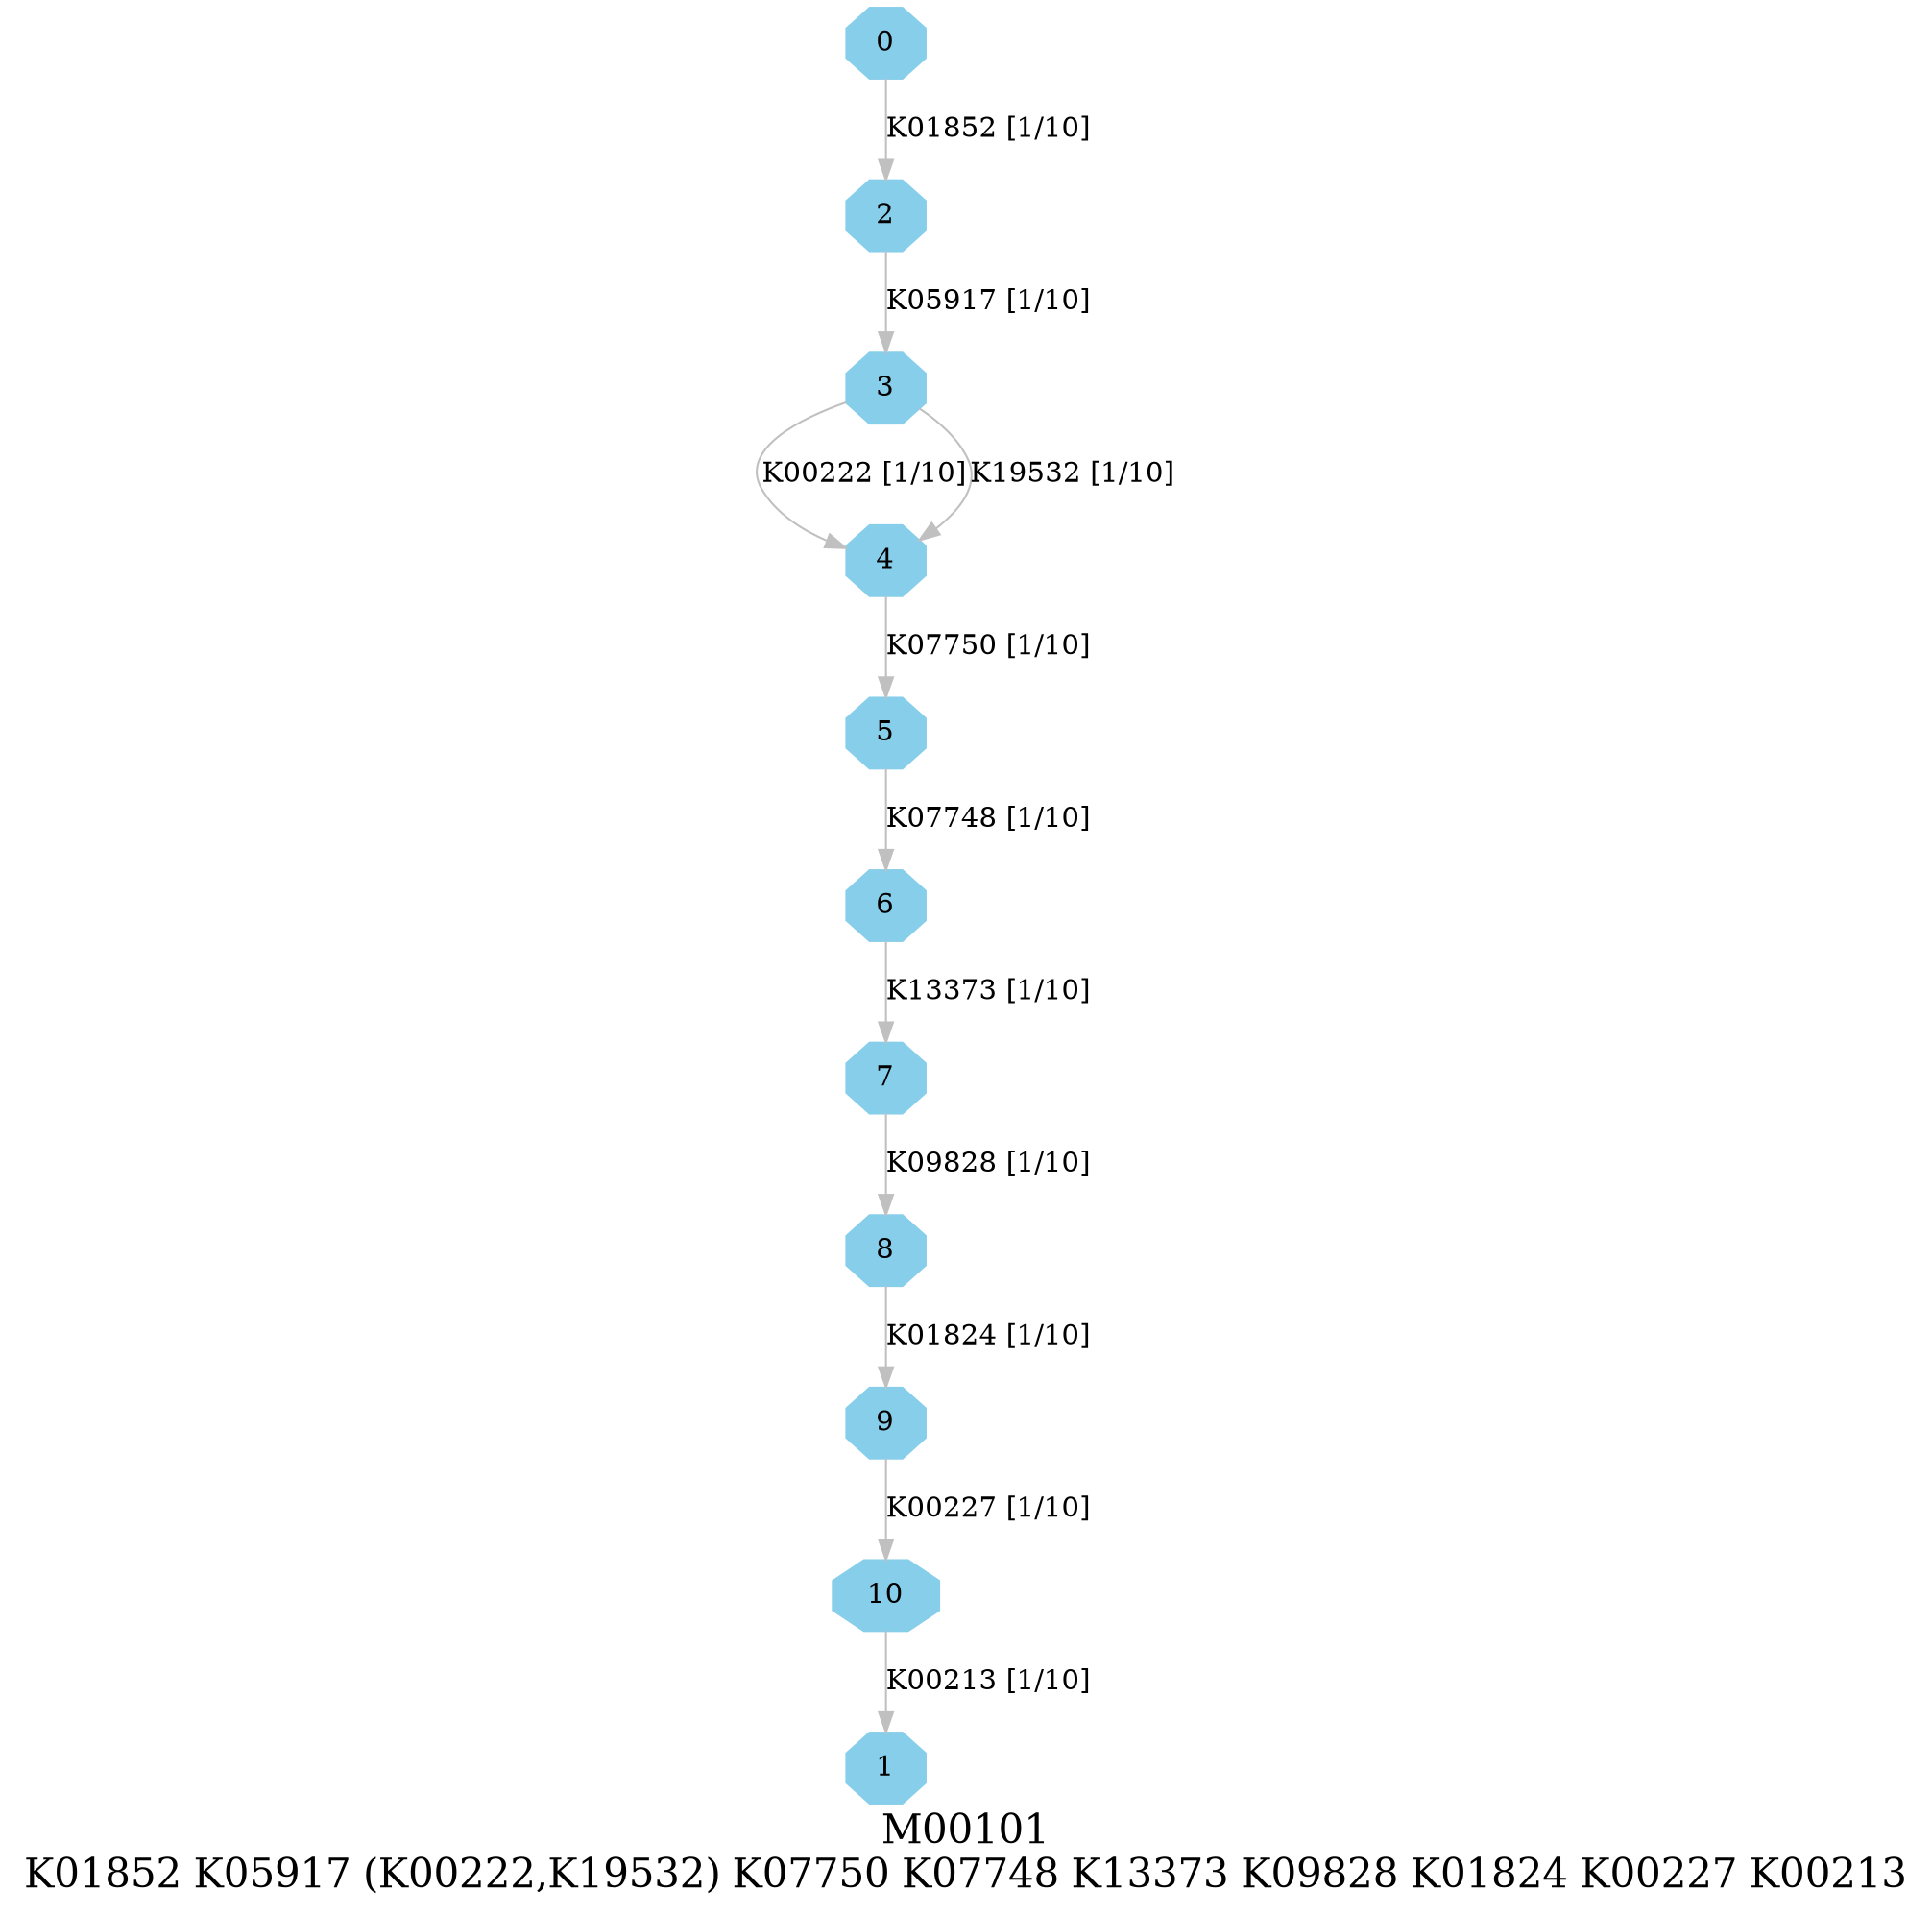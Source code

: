digraph G {
graph [label="M00101
K01852 K05917 (K00222,K19532) K07750 K07748 K13373 K09828 K01824 K00227 K00213",fontsize=20];
node [shape=box,style=filled];
edge [len=3,color=grey];
{node [width=.3,height=.3,shape=octagon,style=filled,color=skyblue] 0 1 2 3 4 5 6 7 8 9 10 }
0 -> 2 [label="K01852 [1/10]"];
2 -> 3 [label="K05917 [1/10]"];
3 -> 4 [label="K00222 [1/10]"];
3 -> 4 [label="K19532 [1/10]"];
4 -> 5 [label="K07750 [1/10]"];
5 -> 6 [label="K07748 [1/10]"];
6 -> 7 [label="K13373 [1/10]"];
7 -> 8 [label="K09828 [1/10]"];
8 -> 9 [label="K01824 [1/10]"];
9 -> 10 [label="K00227 [1/10]"];
10 -> 1 [label="K00213 [1/10]"];
}